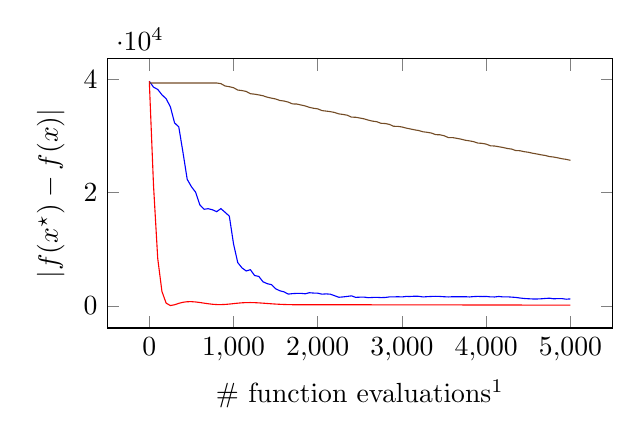 \begin{tikzpicture}
\begin{axis}[xlabel={\# function evaluations\protect\footnotemark},width=8cm,height=5cm, ylabel={$\lvert f(x^\star) - f(x) \rvert$}]
    \addplot+[no marks]
        table[x expr=\thisrowno{0}*50, row sep={\\}]
        {
            x  y  \\
            0.0  39699.0  \\
            1.0  38661.012  \\
            2.0  38257.077  \\
            3.0  37307.406  \\
            4.0  36602.471  \\
            5.0  35187.671  \\
            6.0  32339.806  \\
            7.0  31625.676  \\
            8.0  27096.451  \\
            9.0  22356.3  \\
            10.0  21056.047  \\
            11.0  20076.539  \\
            12.0  17850.285  \\
            13.0  17066.183  \\
            14.0  17165.876  \\
            15.0  16974.783  \\
            16.0  16644.829  \\
            17.0  17180.256  \\
            18.0  16525.49  \\
            19.0  15854.615  \\
            20.0  10939.67  \\
            21.0  7639.747  \\
            22.0  6707.588  \\
            23.0  6155.089  \\
            24.0  6382.424  \\
            25.0  5356.973  \\
            26.0  5194.421  \\
            27.0  4242.044  \\
            28.0  3909.536  \\
            29.0  3740.726  \\
            30.0  3013.394  \\
            31.0  2654.119  \\
            32.0  2459.888  \\
            33.0  2065.986  \\
            34.0  2154.126  \\
            35.0  2192.402  \\
            36.0  2203.629  \\
            37.0  2122.413  \\
            38.0  2309.383  \\
            39.0  2253.491  \\
            40.0  2226.398  \\
            41.0  2056.992  \\
            42.0  2103.119  \\
            43.0  2050.569  \\
            44.0  1780.985  \\
            45.0  1505.994  \\
            46.0  1572.702  \\
            47.0  1658.57  \\
            48.0  1758.741  \\
            49.0  1491.21  \\
            50.0  1524.386  \\
            51.0  1535.587  \\
            52.0  1431.906  \\
            53.0  1472.655  \\
            54.0  1493.611  \\
            55.0  1449.972  \\
            56.0  1470.694  \\
            57.0  1568.551  \\
            58.0  1574.323  \\
            59.0  1602.483  \\
            60.0  1567.541  \\
            61.0  1653.529  \\
            62.0  1650.931  \\
            63.0  1693.548  \\
            64.0  1676.12  \\
            65.0  1564.63  \\
            66.0  1616.953  \\
            67.0  1651.708  \\
            68.0  1678.007  \\
            69.0  1650.495  \\
            70.0  1599.674  \\
            71.0  1563.111  \\
            72.0  1602.453  \\
            73.0  1598.072  \\
            74.0  1599.436  \\
            75.0  1607.586  \\
            76.0  1561.561  \\
            77.0  1628.221  \\
            78.0  1662.481  \\
            79.0  1631.823  \\
            80.0  1654.265  \\
            81.0  1571.647  \\
            82.0  1562.414  \\
            83.0  1647.633  \\
            84.0  1569.763  \\
            85.0  1586.757  \\
            86.0  1533.053  \\
            87.0  1480.432  \\
            88.0  1377.865  \\
            89.0  1293.989  \\
            90.0  1248.452  \\
            91.0  1207.907  \\
            92.0  1200.517  \\
            93.0  1237.249  \\
            94.0  1296.622  \\
            95.0  1345.426  \\
            96.0  1236.563  \\
            97.0  1270.582  \\
            98.0  1268.383  \\
            99.0  1166.533  \\
            100.0  1219.851  \\
        }
        ;
    \addplot+[no marks]
        table[x expr=\thisrowno{0}*50, row sep={\\}]
        {
            x  y  \\
            0.0  39699.0  \\
            1.0  21273.58  \\
            2.0  8361.817  \\
            3.0  2528.454  \\
            4.0  467.284  \\
            5.0  41.644  \\
            6.0  182.632  \\
            7.0  431.584  \\
            8.0  623.832  \\
            9.0  720.749  \\
            10.0  730.793  \\
            11.0  676.133  \\
            12.0  580.843  \\
            13.0  467.95  \\
            14.0  358.722  \\
            15.0  271.502  \\
            16.0  219.788  \\
            17.0  210.255  \\
            18.0  241.539  \\
            19.0  304.487  \\
            20.0  384.227  \\
            21.0  463.695  \\
            22.0  527.64  \\
            23.0  565.819  \\
            24.0  574.459  \\
            25.0  555.803  \\
            26.0  516.275  \\
            27.0  464.121  \\
            28.0  407.351  \\
            29.0  352.396  \\
            30.0  303.565  \\
            31.0  263.116  \\
            32.0  231.663  \\
            33.0  208.702  \\
            34.0  193.092  \\
            35.0  183.426  \\
            36.0  178.285  \\
            37.0  176.384  \\
            38.0  176.637  \\
            39.0  178.178  \\
            40.0  180.347  \\
            41.0  182.662  \\
            42.0  184.785  \\
            43.0  186.494  \\
            44.0  187.653  \\
            45.0  188.19  \\
            46.0  188.087  \\
            47.0  187.365  \\
            48.0  186.081  \\
            49.0  184.316  \\
            50.0  182.172  \\
            51.0  179.759  \\
            52.0  177.193  \\
            53.0  174.582  \\
            54.0  172.022  \\
            55.0  169.593  \\
            56.0  167.357  \\
            57.0  165.353  \\
            58.0  163.6  \\
            59.0  162.098  \\
            60.0  160.833  \\
            61.0  159.778  \\
            62.0  158.899  \\
            63.0  158.154  \\
            64.0  157.503  \\
            65.0  156.907  \\
            66.0  156.331  \\
            67.0  155.744  \\
            68.0  155.124  \\
            69.0  154.454  \\
            70.0  153.723  \\
            71.0  152.926  \\
            72.0  152.061  \\
            73.0  151.132  \\
            74.0  150.143  \\
            75.0  149.099  \\
            76.0  148.006  \\
            77.0  146.869  \\
            78.0  145.692  \\
            79.0  144.478  \\
            80.0  143.228  \\
            81.0  141.941  \\
            82.0  140.616  \\
            83.0  139.251  \\
            84.0  137.841  \\
            85.0  136.384  \\
            86.0  134.874  \\
            87.0  133.31  \\
            88.0  131.687  \\
            89.0  130.003  \\
            90.0  128.258  \\
            91.0  126.453  \\
            92.0  124.59  \\
            93.0  122.673  \\
            94.0  120.711  \\
            95.0  118.715  \\
            96.0  116.696  \\
            97.0  114.673  \\
            98.0  112.664  \\
            99.0  110.693  \\
            100.0  108.786  \\
        }
        ;
    \addplot+[no marks]
        table[x expr=\thisrowno{0}*50, row sep={\\}]
        {
            x  y  \\
            0.0  39394.062  \\
            1.0  39394.062  \\
            2.0  39394.062  \\
            3.0  39394.062  \\
            4.0  39394.062  \\
            5.0  39394.062  \\
            6.0  39394.062  \\
            7.0  39394.062  \\
            8.0  39394.062  \\
            9.0  39394.062  \\
            10.0  39394.062  \\
            11.0  39394.062  \\
            12.0  39394.062  \\
            13.0  39394.062  \\
            14.0  39394.062  \\
            15.0  39394.062  \\
            16.0  39394.062  \\
            17.0  39274.308  \\
            18.0  38861.298  \\
            19.0  38736.194  \\
            20.0  38558.402  \\
            21.0  38142.852  \\
            22.0  38053.982  \\
            23.0  37900.042  \\
            24.0  37498.237  \\
            25.0  37414.318  \\
            26.0  37284.373  \\
            27.0  37135.975  \\
            28.0  36885.122  \\
            29.0  36716.141  \\
            30.0  36566.68  \\
            31.0  36300.956  \\
            32.0  36204.774  \\
            33.0  36012.493  \\
            34.0  35690.63  \\
            35.0  35677.314  \\
            36.0  35503.539  \\
            37.0  35339.058  \\
            38.0  35083.42  \\
            39.0  34924.573  \\
            40.0  34819.451  \\
            41.0  34511.276  \\
            42.0  34423.043  \\
            43.0  34325.767  \\
            44.0  34177.595  \\
            45.0  33933.523  \\
            46.0  33830.122  \\
            47.0  33694.563  \\
            48.0  33359.704  \\
            49.0  33332.167  \\
            50.0  33198.138  \\
            51.0  33048.604  \\
            52.0  32831.012  \\
            53.0  32648.494  \\
            54.0  32549.607  \\
            55.0  32270.116  \\
            56.0  32223.597  \\
            57.0  32076.065  \\
            58.0  31738.874  \\
            59.0  31725.255  \\
            60.0  31614.928  \\
            61.0  31414.417  \\
            62.0  31263.986  \\
            63.0  31107.591  \\
            64.0  30980.154  \\
            65.0  30765.691  \\
            66.0  30670.927  \\
            67.0  30540.248  \\
            68.0  30259.822  \\
            69.0  30234.333  \\
            70.0  30066.237  \\
            71.0  29743.718  \\
            72.0  29743.248  \\
            73.0  29607.541  \\
            74.0  29468.396  \\
            75.0  29274.33  \\
            76.0  29160.682  \\
            77.0  29023.109  \\
            78.0  28768.579  \\
            79.0  28720.608  \\
            80.0  28583.489  \\
            81.0  28288.342  \\
            82.0  28248.403  \\
            83.0  28120.554  \\
            84.0  27986.582  \\
            85.0  27816.771  \\
            86.0  27711.905  \\
            87.0  27453.202  \\
            88.0  27415.757  \\
            89.0  27250.427  \\
            90.0  27145.192  \\
            91.0  26975.266  \\
            92.0  26847.25  \\
            93.0  26698.1  \\
            94.0  26579.806  \\
            95.0  26385.783  \\
            96.0  26299.789  \\
            97.0  26159.929  \\
            98.0  25998.87  \\
            99.0  25887.16  \\
            100.0  25721.371  \\
        }
        ;
\end{axis}
\end{tikzpicture}

